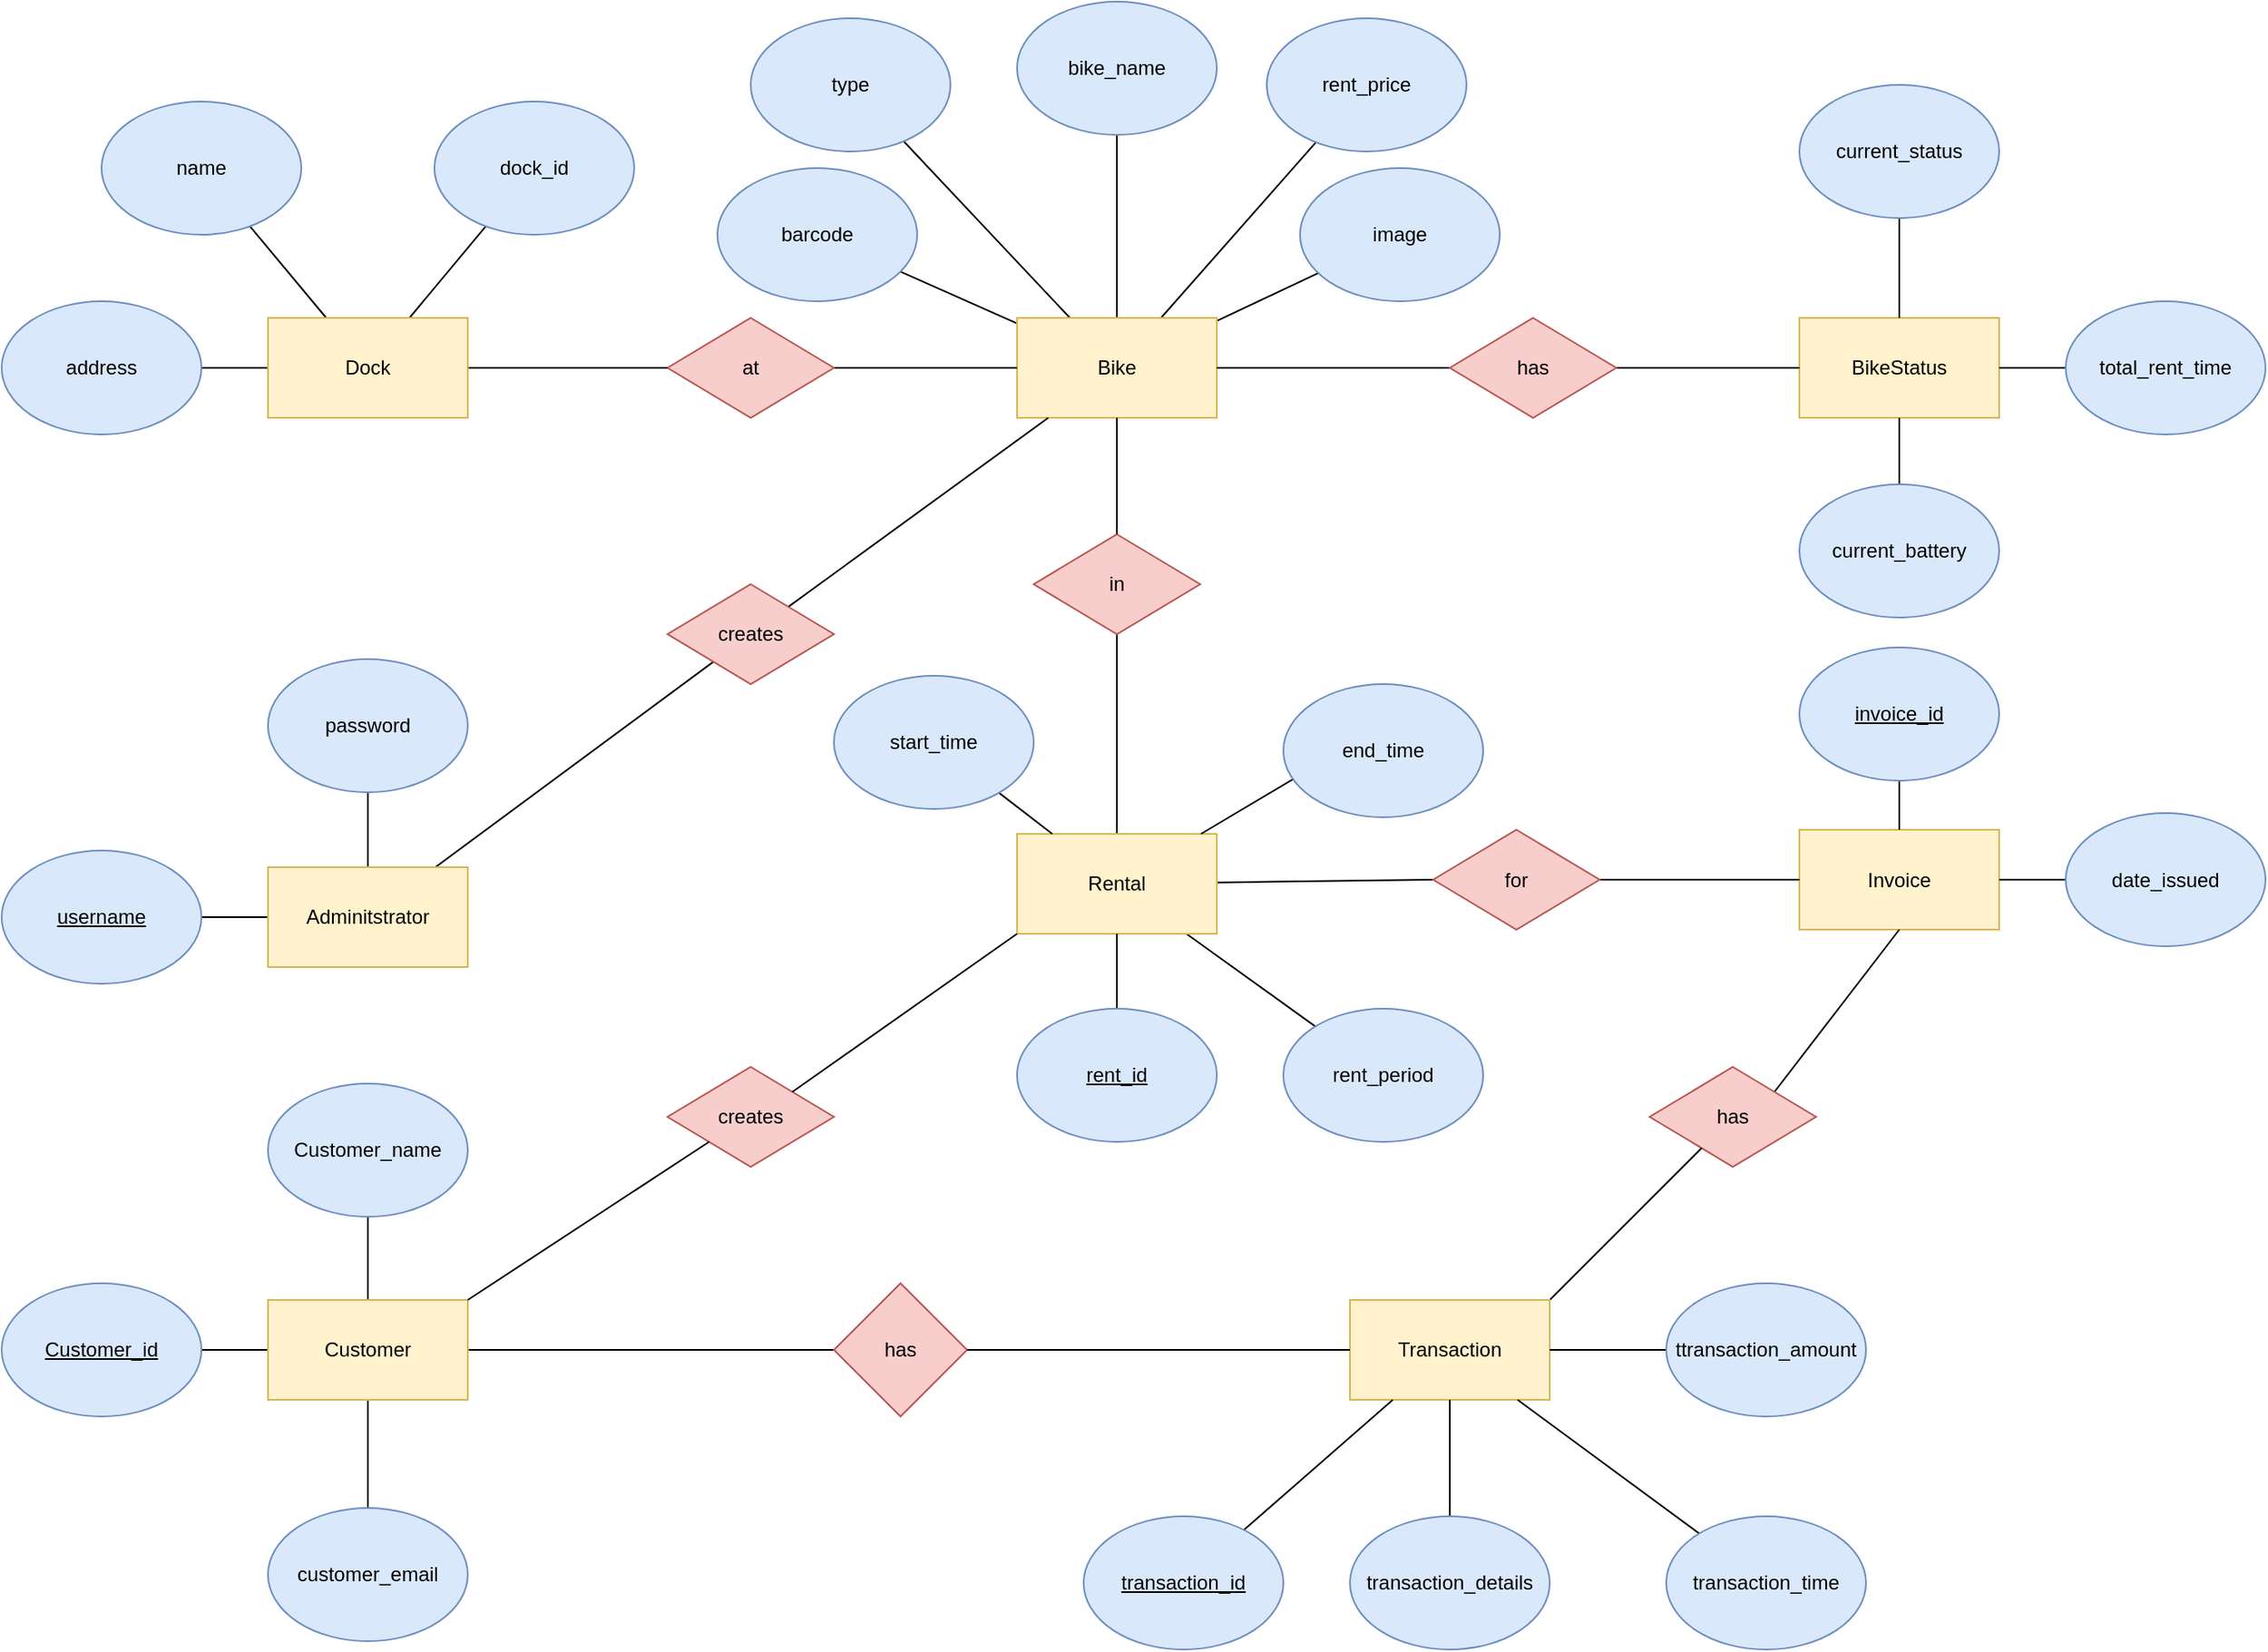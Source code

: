 <mxfile version="20.7.4" type="device"><diagram id="4WY58jqWrV6TV_zi2kt6" name="Trang-1"><mxGraphModel dx="1356" dy="830" grid="1" gridSize="10" guides="1" tooltips="1" connect="1" arrows="1" fold="1" page="1" pageScale="1" pageWidth="1500" pageHeight="1100" math="0" shadow="0"><root><mxCell id="0"/><mxCell id="1" parent="0"/><mxCell id="laJetE722SkPfjYl6kxe-11" style="edgeStyle=none;rounded=0;orthogonalLoop=1;jettySize=auto;html=1;endArrow=none;endFill=0;" parent="1" source="laJetE722SkPfjYl6kxe-1" target="laJetE722SkPfjYl6kxe-3" edge="1"><mxGeometry relative="1" as="geometry"/></mxCell><mxCell id="laJetE722SkPfjYl6kxe-1" value="password" style="ellipse;whiteSpace=wrap;html=1;fillColor=#dae8fc;strokeColor=#6c8ebf;" parent="1" vertex="1"><mxGeometry x="240" y="445" width="120" height="80" as="geometry"/></mxCell><mxCell id="laJetE722SkPfjYl6kxe-12" style="edgeStyle=none;rounded=0;orthogonalLoop=1;jettySize=auto;html=1;endArrow=none;endFill=0;" parent="1" source="laJetE722SkPfjYl6kxe-2" target="laJetE722SkPfjYl6kxe-3" edge="1"><mxGeometry relative="1" as="geometry"/></mxCell><mxCell id="laJetE722SkPfjYl6kxe-2" value="&lt;u&gt;username&lt;/u&gt;" style="ellipse;whiteSpace=wrap;html=1;fillColor=#dae8fc;strokeColor=#6c8ebf;" parent="1" vertex="1"><mxGeometry x="80" y="560" width="120" height="80" as="geometry"/></mxCell><mxCell id="laJetE722SkPfjYl6kxe-5" style="edgeStyle=none;rounded=0;orthogonalLoop=1;jettySize=auto;html=1;strokeColor=none;" parent="1" source="laJetE722SkPfjYl6kxe-3" target="laJetE722SkPfjYl6kxe-2" edge="1"><mxGeometry relative="1" as="geometry"/></mxCell><mxCell id="laJetE722SkPfjYl6kxe-9" style="edgeStyle=none;rounded=0;orthogonalLoop=1;jettySize=auto;html=1;strokeColor=none;" parent="1" source="laJetE722SkPfjYl6kxe-3" target="laJetE722SkPfjYl6kxe-7" edge="1"><mxGeometry relative="1" as="geometry"/></mxCell><mxCell id="laJetE722SkPfjYl6kxe-13" style="edgeStyle=none;rounded=0;orthogonalLoop=1;jettySize=auto;html=1;endArrow=none;endFill=0;" parent="1" source="laJetE722SkPfjYl6kxe-3" target="laJetE722SkPfjYl6kxe-7" edge="1"><mxGeometry relative="1" as="geometry"/></mxCell><mxCell id="laJetE722SkPfjYl6kxe-3" value="Adminitstrator" style="rounded=0;whiteSpace=wrap;html=1;fillColor=#fff2cc;strokeColor=#d6b656;" parent="1" vertex="1"><mxGeometry x="240" y="570" width="120" height="60" as="geometry"/></mxCell><mxCell id="laJetE722SkPfjYl6kxe-24" style="edgeStyle=none;rounded=0;orthogonalLoop=1;jettySize=auto;html=1;endArrow=none;endFill=0;" parent="1" source="laJetE722SkPfjYl6kxe-6" target="laJetE722SkPfjYl6kxe-17" edge="1"><mxGeometry relative="1" as="geometry"/></mxCell><mxCell id="laJetE722SkPfjYl6kxe-25" style="edgeStyle=none;rounded=0;orthogonalLoop=1;jettySize=auto;html=1;endArrow=none;endFill=0;" parent="1" source="laJetE722SkPfjYl6kxe-6" target="laJetE722SkPfjYl6kxe-15" edge="1"><mxGeometry relative="1" as="geometry"/></mxCell><mxCell id="laJetE722SkPfjYl6kxe-26" style="edgeStyle=none;rounded=0;orthogonalLoop=1;jettySize=auto;html=1;endArrow=none;endFill=0;" parent="1" source="laJetE722SkPfjYl6kxe-6" target="laJetE722SkPfjYl6kxe-16" edge="1"><mxGeometry relative="1" as="geometry"/></mxCell><mxCell id="laJetE722SkPfjYl6kxe-27" style="edgeStyle=none;rounded=0;orthogonalLoop=1;jettySize=auto;html=1;endArrow=none;endFill=0;" parent="1" source="laJetE722SkPfjYl6kxe-6" target="laJetE722SkPfjYl6kxe-21" edge="1"><mxGeometry relative="1" as="geometry"/></mxCell><mxCell id="laJetE722SkPfjYl6kxe-28" style="edgeStyle=none;rounded=0;orthogonalLoop=1;jettySize=auto;html=1;endArrow=none;endFill=0;" parent="1" source="laJetE722SkPfjYl6kxe-6" target="laJetE722SkPfjYl6kxe-20" edge="1"><mxGeometry relative="1" as="geometry"/></mxCell><mxCell id="laJetE722SkPfjYl6kxe-55" style="edgeStyle=none;rounded=0;orthogonalLoop=1;jettySize=auto;html=1;endArrow=none;endFill=0;startArrow=none;" parent="1" source="laJetE722SkPfjYl6kxe-56" target="laJetE722SkPfjYl6kxe-54" edge="1"><mxGeometry relative="1" as="geometry"/></mxCell><mxCell id="laJetE722SkPfjYl6kxe-6" value="Bike" style="rounded=0;whiteSpace=wrap;html=1;fillColor=#fff2cc;strokeColor=#d6b656;" parent="1" vertex="1"><mxGeometry x="690" y="240" width="120" height="60" as="geometry"/></mxCell><mxCell id="laJetE722SkPfjYl6kxe-14" style="edgeStyle=none;rounded=0;orthogonalLoop=1;jettySize=auto;html=1;endArrow=none;endFill=0;" parent="1" source="laJetE722SkPfjYl6kxe-7" target="laJetE722SkPfjYl6kxe-6" edge="1"><mxGeometry relative="1" as="geometry"/></mxCell><mxCell id="laJetE722SkPfjYl6kxe-7" value="creates" style="rhombus;whiteSpace=wrap;html=1;fillColor=#f8cecc;strokeColor=#b85450;" parent="1" vertex="1"><mxGeometry x="480" y="400" width="100" height="60" as="geometry"/></mxCell><mxCell id="laJetE722SkPfjYl6kxe-15" value="type" style="ellipse;whiteSpace=wrap;html=1;fillColor=#dae8fc;strokeColor=#6c8ebf;" parent="1" vertex="1"><mxGeometry x="530" y="60" width="120" height="80" as="geometry"/></mxCell><mxCell id="laJetE722SkPfjYl6kxe-16" value="bike_name" style="ellipse;whiteSpace=wrap;html=1;fillColor=#dae8fc;strokeColor=#6c8ebf;" parent="1" vertex="1"><mxGeometry x="690" y="50" width="120" height="80" as="geometry"/></mxCell><mxCell id="laJetE722SkPfjYl6kxe-17" value="barcode" style="ellipse;whiteSpace=wrap;html=1;fillColor=#dae8fc;strokeColor=#6c8ebf;" parent="1" vertex="1"><mxGeometry x="510" y="150" width="120" height="80" as="geometry"/></mxCell><mxCell id="laJetE722SkPfjYl6kxe-20" value="image" style="ellipse;whiteSpace=wrap;html=1;fillColor=#dae8fc;strokeColor=#6c8ebf;" parent="1" vertex="1"><mxGeometry x="860" y="150" width="120" height="80" as="geometry"/></mxCell><mxCell id="laJetE722SkPfjYl6kxe-21" value="rent_price" style="ellipse;whiteSpace=wrap;html=1;fillColor=#dae8fc;strokeColor=#6c8ebf;" parent="1" vertex="1"><mxGeometry x="840" y="60" width="120" height="80" as="geometry"/></mxCell><mxCell id="laJetE722SkPfjYl6kxe-31" style="edgeStyle=none;rounded=0;orthogonalLoop=1;jettySize=auto;html=1;endArrow=none;endFill=0;" parent="1" source="laJetE722SkPfjYl6kxe-30" target="laJetE722SkPfjYl6kxe-6" edge="1"><mxGeometry relative="1" as="geometry"/></mxCell><mxCell id="laJetE722SkPfjYl6kxe-30" value="at" style="rhombus;whiteSpace=wrap;html=1;fillColor=#f8cecc;strokeColor=#b85450;" parent="1" vertex="1"><mxGeometry x="480" y="240" width="100" height="60" as="geometry"/></mxCell><mxCell id="laJetE722SkPfjYl6kxe-33" style="edgeStyle=none;rounded=0;orthogonalLoop=1;jettySize=auto;html=1;endArrow=none;endFill=0;exitX=1;exitY=0.5;exitDx=0;exitDy=0;" parent="1" source="laJetE722SkPfjYl6kxe-32" target="laJetE722SkPfjYl6kxe-30" edge="1"><mxGeometry relative="1" as="geometry"/></mxCell><mxCell id="laJetE722SkPfjYl6kxe-37" style="edgeStyle=none;rounded=0;orthogonalLoop=1;jettySize=auto;html=1;endArrow=none;endFill=0;" parent="1" source="laJetE722SkPfjYl6kxe-32" target="laJetE722SkPfjYl6kxe-34" edge="1"><mxGeometry relative="1" as="geometry"/></mxCell><mxCell id="laJetE722SkPfjYl6kxe-38" style="edgeStyle=none;rounded=0;orthogonalLoop=1;jettySize=auto;html=1;entryX=1;entryY=0.5;entryDx=0;entryDy=0;endArrow=none;endFill=0;" parent="1" source="laJetE722SkPfjYl6kxe-32" target="laJetE722SkPfjYl6kxe-35" edge="1"><mxGeometry relative="1" as="geometry"/></mxCell><mxCell id="laJetE722SkPfjYl6kxe-39" style="edgeStyle=none;rounded=0;orthogonalLoop=1;jettySize=auto;html=1;endArrow=none;endFill=0;" parent="1" source="laJetE722SkPfjYl6kxe-32" target="laJetE722SkPfjYl6kxe-36" edge="1"><mxGeometry relative="1" as="geometry"/></mxCell><mxCell id="laJetE722SkPfjYl6kxe-32" value="Dock" style="rounded=0;whiteSpace=wrap;html=1;fillColor=#fff2cc;strokeColor=#d6b656;" parent="1" vertex="1"><mxGeometry x="240" y="240" width="120" height="60" as="geometry"/></mxCell><mxCell id="laJetE722SkPfjYl6kxe-34" value="name" style="ellipse;whiteSpace=wrap;html=1;fillColor=#dae8fc;strokeColor=#6c8ebf;" parent="1" vertex="1"><mxGeometry x="140" y="110" width="120" height="80" as="geometry"/></mxCell><mxCell id="laJetE722SkPfjYl6kxe-35" value="address" style="ellipse;whiteSpace=wrap;html=1;fillColor=#dae8fc;strokeColor=#6c8ebf;" parent="1" vertex="1"><mxGeometry x="80" y="230" width="120" height="80" as="geometry"/></mxCell><mxCell id="laJetE722SkPfjYl6kxe-36" value="dock_id" style="ellipse;whiteSpace=wrap;html=1;fillColor=#dae8fc;strokeColor=#6c8ebf;" parent="1" vertex="1"><mxGeometry x="340" y="110" width="120" height="80" as="geometry"/></mxCell><mxCell id="laJetE722SkPfjYl6kxe-40" value="BikeStatus" style="rounded=0;whiteSpace=wrap;html=1;fillColor=#fff2cc;strokeColor=#d6b656;" parent="1" vertex="1"><mxGeometry x="1160" y="240" width="120" height="60" as="geometry"/></mxCell><mxCell id="laJetE722SkPfjYl6kxe-44" style="edgeStyle=none;rounded=0;orthogonalLoop=1;jettySize=auto;html=1;endArrow=none;endFill=0;" parent="1" source="laJetE722SkPfjYl6kxe-41" target="laJetE722SkPfjYl6kxe-6" edge="1"><mxGeometry relative="1" as="geometry"/></mxCell><mxCell id="laJetE722SkPfjYl6kxe-45" style="edgeStyle=none;rounded=0;orthogonalLoop=1;jettySize=auto;html=1;endArrow=none;endFill=0;" parent="1" source="laJetE722SkPfjYl6kxe-41" target="laJetE722SkPfjYl6kxe-40" edge="1"><mxGeometry relative="1" as="geometry"/></mxCell><mxCell id="laJetE722SkPfjYl6kxe-41" value="has" style="rhombus;whiteSpace=wrap;html=1;fillColor=#f8cecc;strokeColor=#b85450;" parent="1" vertex="1"><mxGeometry x="950" y="240" width="100" height="60" as="geometry"/></mxCell><mxCell id="laJetE722SkPfjYl6kxe-49" style="edgeStyle=none;rounded=0;orthogonalLoop=1;jettySize=auto;html=1;endArrow=none;endFill=0;" parent="1" source="laJetE722SkPfjYl6kxe-46" target="laJetE722SkPfjYl6kxe-40" edge="1"><mxGeometry relative="1" as="geometry"/></mxCell><mxCell id="laJetE722SkPfjYl6kxe-46" value="current_battery" style="ellipse;whiteSpace=wrap;html=1;fillColor=#dae8fc;strokeColor=#6c8ebf;" parent="1" vertex="1"><mxGeometry x="1160" y="340" width="120" height="80" as="geometry"/></mxCell><mxCell id="laJetE722SkPfjYl6kxe-51" style="edgeStyle=none;rounded=0;orthogonalLoop=1;jettySize=auto;html=1;endArrow=none;endFill=0;" parent="1" source="laJetE722SkPfjYl6kxe-50" target="laJetE722SkPfjYl6kxe-40" edge="1"><mxGeometry relative="1" as="geometry"/></mxCell><mxCell id="laJetE722SkPfjYl6kxe-50" value="current_status" style="ellipse;whiteSpace=wrap;html=1;fillColor=#dae8fc;strokeColor=#6c8ebf;" parent="1" vertex="1"><mxGeometry x="1160" y="100" width="120" height="80" as="geometry"/></mxCell><mxCell id="laJetE722SkPfjYl6kxe-53" style="edgeStyle=none;rounded=0;orthogonalLoop=1;jettySize=auto;html=1;endArrow=none;endFill=0;" parent="1" source="laJetE722SkPfjYl6kxe-52" target="laJetE722SkPfjYl6kxe-40" edge="1"><mxGeometry relative="1" as="geometry"/></mxCell><mxCell id="laJetE722SkPfjYl6kxe-52" value="total_rent_time" style="ellipse;whiteSpace=wrap;html=1;fillColor=#dae8fc;strokeColor=#6c8ebf;" parent="1" vertex="1"><mxGeometry x="1320" y="230" width="120" height="80" as="geometry"/></mxCell><mxCell id="laJetE722SkPfjYl6kxe-66" style="edgeStyle=none;rounded=0;orthogonalLoop=1;jettySize=auto;html=1;endArrow=none;endFill=0;" parent="1" source="laJetE722SkPfjYl6kxe-54" target="laJetE722SkPfjYl6kxe-63" edge="1"><mxGeometry relative="1" as="geometry"/></mxCell><mxCell id="laJetE722SkPfjYl6kxe-72" style="edgeStyle=none;rounded=0;orthogonalLoop=1;jettySize=auto;html=1;endArrow=none;endFill=0;entryX=0;entryY=0.5;entryDx=0;entryDy=0;" parent="1" source="laJetE722SkPfjYl6kxe-54" target="laJetE722SkPfjYl6kxe-71" edge="1"><mxGeometry relative="1" as="geometry"><mxPoint x="940" y="580" as="targetPoint"/></mxGeometry></mxCell><mxCell id="laJetE722SkPfjYl6kxe-54" value="Rental" style="rounded=0;whiteSpace=wrap;html=1;fillColor=#fff2cc;strokeColor=#d6b656;" parent="1" vertex="1"><mxGeometry x="690" y="550" width="120" height="60" as="geometry"/></mxCell><mxCell id="laJetE722SkPfjYl6kxe-56" value="in" style="rhombus;whiteSpace=wrap;html=1;fillColor=#f8cecc;strokeColor=#b85450;" parent="1" vertex="1"><mxGeometry x="700" y="370" width="100" height="60" as="geometry"/></mxCell><mxCell id="laJetE722SkPfjYl6kxe-57" value="" style="edgeStyle=none;rounded=0;orthogonalLoop=1;jettySize=auto;html=1;endArrow=none;endFill=0;" parent="1" source="laJetE722SkPfjYl6kxe-6" target="laJetE722SkPfjYl6kxe-56" edge="1"><mxGeometry relative="1" as="geometry"><mxPoint x="810" y="290.571" as="sourcePoint"/><mxPoint x="1100" y="390" as="targetPoint"/></mxGeometry></mxCell><mxCell id="laJetE722SkPfjYl6kxe-68" style="edgeStyle=none;rounded=0;orthogonalLoop=1;jettySize=auto;html=1;endArrow=none;endFill=0;" parent="1" source="laJetE722SkPfjYl6kxe-61" target="laJetE722SkPfjYl6kxe-54" edge="1"><mxGeometry relative="1" as="geometry"/></mxCell><mxCell id="laJetE722SkPfjYl6kxe-61" value="start_time" style="ellipse;whiteSpace=wrap;html=1;fillColor=#dae8fc;strokeColor=#6c8ebf;" parent="1" vertex="1"><mxGeometry x="580" y="455" width="120" height="80" as="geometry"/></mxCell><mxCell id="laJetE722SkPfjYl6kxe-67" style="edgeStyle=none;rounded=0;orthogonalLoop=1;jettySize=auto;html=1;endArrow=none;endFill=0;" parent="1" target="laJetE722SkPfjYl6kxe-54" edge="1"><mxGeometry relative="1" as="geometry"><mxPoint x="865.155" y="511.575" as="sourcePoint"/></mxGeometry></mxCell><mxCell id="laJetE722SkPfjYl6kxe-62" value="end_time" style="ellipse;whiteSpace=wrap;html=1;fillColor=#dae8fc;strokeColor=#6c8ebf;" parent="1" vertex="1"><mxGeometry x="850" y="460" width="120" height="80" as="geometry"/></mxCell><mxCell id="laJetE722SkPfjYl6kxe-63" value="rent_period" style="ellipse;whiteSpace=wrap;html=1;fillColor=#dae8fc;strokeColor=#6c8ebf;" parent="1" vertex="1"><mxGeometry x="850" y="655" width="120" height="80" as="geometry"/></mxCell><mxCell id="laJetE722SkPfjYl6kxe-65" style="edgeStyle=none;rounded=0;orthogonalLoop=1;jettySize=auto;html=1;endArrow=none;endFill=0;" parent="1" source="laJetE722SkPfjYl6kxe-64" target="laJetE722SkPfjYl6kxe-54" edge="1"><mxGeometry relative="1" as="geometry"/></mxCell><mxCell id="laJetE722SkPfjYl6kxe-64" value="&lt;u&gt;rent_id&lt;/u&gt;" style="ellipse;whiteSpace=wrap;html=1;fillColor=#dae8fc;strokeColor=#6c8ebf;" parent="1" vertex="1"><mxGeometry x="690" y="655" width="120" height="80" as="geometry"/></mxCell><mxCell id="laJetE722SkPfjYl6kxe-69" style="edgeStyle=none;rounded=0;orthogonalLoop=1;jettySize=auto;html=1;exitX=0.75;exitY=0;exitDx=0;exitDy=0;endArrow=none;endFill=0;" parent="1" source="laJetE722SkPfjYl6kxe-54" target="laJetE722SkPfjYl6kxe-54" edge="1"><mxGeometry relative="1" as="geometry"/></mxCell><mxCell id="laJetE722SkPfjYl6kxe-70" value="Invoice" style="rounded=0;whiteSpace=wrap;html=1;fillColor=#fff2cc;strokeColor=#d6b656;" parent="1" vertex="1"><mxGeometry x="1160" y="547.5" width="120" height="60" as="geometry"/></mxCell><mxCell id="laJetE722SkPfjYl6kxe-73" style="edgeStyle=none;rounded=0;orthogonalLoop=1;jettySize=auto;html=1;endArrow=none;endFill=0;" parent="1" source="laJetE722SkPfjYl6kxe-71" target="laJetE722SkPfjYl6kxe-70" edge="1"><mxGeometry relative="1" as="geometry"/></mxCell><mxCell id="laJetE722SkPfjYl6kxe-71" value="for" style="rhombus;whiteSpace=wrap;html=1;fillColor=#f8cecc;strokeColor=#b85450;" parent="1" vertex="1"><mxGeometry x="940" y="547.5" width="100" height="60" as="geometry"/></mxCell><mxCell id="laJetE722SkPfjYl6kxe-77" style="edgeStyle=none;rounded=0;orthogonalLoop=1;jettySize=auto;html=1;endArrow=none;endFill=0;" parent="1" source="laJetE722SkPfjYl6kxe-74" target="laJetE722SkPfjYl6kxe-70" edge="1"><mxGeometry relative="1" as="geometry"/></mxCell><mxCell id="laJetE722SkPfjYl6kxe-74" value="date_issued" style="ellipse;whiteSpace=wrap;html=1;fillColor=#dae8fc;strokeColor=#6c8ebf;" parent="1" vertex="1"><mxGeometry x="1320" y="537.5" width="120" height="80" as="geometry"/></mxCell><mxCell id="laJetE722SkPfjYl6kxe-76" style="edgeStyle=none;rounded=0;orthogonalLoop=1;jettySize=auto;html=1;endArrow=none;endFill=0;" parent="1" source="laJetE722SkPfjYl6kxe-75" target="laJetE722SkPfjYl6kxe-70" edge="1"><mxGeometry relative="1" as="geometry"/></mxCell><mxCell id="laJetE722SkPfjYl6kxe-75" value="&lt;u&gt;invoice_id&lt;/u&gt;" style="ellipse;whiteSpace=wrap;html=1;fillColor=#dae8fc;strokeColor=#6c8ebf;" parent="1" vertex="1"><mxGeometry x="1160" y="438" width="120" height="80" as="geometry"/></mxCell><mxCell id="laJetE722SkPfjYl6kxe-79" style="edgeStyle=none;rounded=0;orthogonalLoop=1;jettySize=auto;html=1;endArrow=none;endFill=0;entryX=0.5;entryY=1;entryDx=0;entryDy=0;exitX=1;exitY=0;exitDx=0;exitDy=0;" parent="1" source="laJetE722SkPfjYl6kxe-78" target="laJetE722SkPfjYl6kxe-70" edge="1"><mxGeometry relative="1" as="geometry"><mxPoint x="1111.311" y="695.287" as="sourcePoint"/></mxGeometry></mxCell><mxCell id="laJetE722SkPfjYl6kxe-78" value="has" style="rhombus;whiteSpace=wrap;html=1;fillColor=#f8cecc;strokeColor=#b85450;" parent="1" vertex="1"><mxGeometry x="1070" y="690" width="100" height="60" as="geometry"/></mxCell><mxCell id="laJetE722SkPfjYl6kxe-81" style="edgeStyle=none;rounded=0;orthogonalLoop=1;jettySize=auto;html=1;endArrow=none;endFill=0;exitX=1;exitY=0;exitDx=0;exitDy=0;" parent="1" source="laJetE722SkPfjYl6kxe-80" target="laJetE722SkPfjYl6kxe-78" edge="1"><mxGeometry relative="1" as="geometry"/></mxCell><mxCell id="laJetE722SkPfjYl6kxe-80" value="Transaction" style="rounded=0;whiteSpace=wrap;html=1;fillColor=#fff2cc;strokeColor=#d6b656;" parent="1" vertex="1"><mxGeometry x="890" y="830" width="120" height="60" as="geometry"/></mxCell><mxCell id="laJetE722SkPfjYl6kxe-86" style="edgeStyle=none;rounded=0;orthogonalLoop=1;jettySize=auto;html=1;endArrow=none;endFill=0;" parent="1" source="laJetE722SkPfjYl6kxe-82" target="laJetE722SkPfjYl6kxe-80" edge="1"><mxGeometry relative="1" as="geometry"/></mxCell><mxCell id="laJetE722SkPfjYl6kxe-82" value="ttransaction_amount" style="ellipse;whiteSpace=wrap;html=1;fillColor=#dae8fc;strokeColor=#6c8ebf;" parent="1" vertex="1"><mxGeometry x="1080" y="820" width="120" height="80" as="geometry"/></mxCell><mxCell id="laJetE722SkPfjYl6kxe-87" style="edgeStyle=none;rounded=0;orthogonalLoop=1;jettySize=auto;html=1;endArrow=none;endFill=0;" parent="1" source="laJetE722SkPfjYl6kxe-83" target="laJetE722SkPfjYl6kxe-80" edge="1"><mxGeometry relative="1" as="geometry"/></mxCell><mxCell id="laJetE722SkPfjYl6kxe-83" value="transaction_time" style="ellipse;whiteSpace=wrap;html=1;fillColor=#dae8fc;strokeColor=#6c8ebf;" parent="1" vertex="1"><mxGeometry x="1080" y="960" width="120" height="80" as="geometry"/></mxCell><mxCell id="laJetE722SkPfjYl6kxe-88" style="edgeStyle=none;rounded=0;orthogonalLoop=1;jettySize=auto;html=1;endArrow=none;endFill=0;" parent="1" source="laJetE722SkPfjYl6kxe-84" target="laJetE722SkPfjYl6kxe-80" edge="1"><mxGeometry relative="1" as="geometry"/></mxCell><mxCell id="laJetE722SkPfjYl6kxe-84" value="&lt;u&gt;transaction_id&lt;/u&gt;" style="ellipse;whiteSpace=wrap;html=1;fillColor=#dae8fc;strokeColor=#6c8ebf;" parent="1" vertex="1"><mxGeometry x="730" y="960" width="120" height="80" as="geometry"/></mxCell><mxCell id="laJetE722SkPfjYl6kxe-89" style="edgeStyle=none;rounded=0;orthogonalLoop=1;jettySize=auto;html=1;endArrow=none;endFill=0;" parent="1" source="laJetE722SkPfjYl6kxe-85" target="laJetE722SkPfjYl6kxe-80" edge="1"><mxGeometry relative="1" as="geometry"/></mxCell><mxCell id="laJetE722SkPfjYl6kxe-85" value="transaction_details" style="ellipse;whiteSpace=wrap;html=1;fillColor=#dae8fc;strokeColor=#6c8ebf;" parent="1" vertex="1"><mxGeometry x="890" y="960" width="120" height="80" as="geometry"/></mxCell><mxCell id="lcatah96ESu4dhPbsMrV-9" style="edgeStyle=orthogonalEdgeStyle;rounded=0;orthogonalLoop=1;jettySize=auto;html=1;exitX=0.5;exitY=0;exitDx=0;exitDy=0;entryX=0.5;entryY=1;entryDx=0;entryDy=0;endArrow=none;endFill=0;" edge="1" parent="1" source="lcatah96ESu4dhPbsMrV-1" target="lcatah96ESu4dhPbsMrV-6"><mxGeometry relative="1" as="geometry"/></mxCell><mxCell id="lcatah96ESu4dhPbsMrV-11" style="edgeStyle=orthogonalEdgeStyle;rounded=0;orthogonalLoop=1;jettySize=auto;html=1;exitX=0.5;exitY=1;exitDx=0;exitDy=0;entryX=0.5;entryY=0;entryDx=0;entryDy=0;endArrow=none;endFill=0;" edge="1" parent="1" source="lcatah96ESu4dhPbsMrV-1" target="lcatah96ESu4dhPbsMrV-7"><mxGeometry relative="1" as="geometry"/></mxCell><mxCell id="lcatah96ESu4dhPbsMrV-19" style="edgeStyle=orthogonalEdgeStyle;rounded=0;orthogonalLoop=1;jettySize=auto;html=1;exitX=1;exitY=0.5;exitDx=0;exitDy=0;entryX=0;entryY=0.5;entryDx=0;entryDy=0;endArrow=none;endFill=0;" edge="1" parent="1" source="lcatah96ESu4dhPbsMrV-1" target="lcatah96ESu4dhPbsMrV-18"><mxGeometry relative="1" as="geometry"/></mxCell><mxCell id="lcatah96ESu4dhPbsMrV-22" style="edgeStyle=orthogonalEdgeStyle;rounded=0;orthogonalLoop=1;jettySize=auto;html=1;exitX=0;exitY=0.5;exitDx=0;exitDy=0;entryX=1;entryY=0.5;entryDx=0;entryDy=0;endArrow=none;endFill=0;" edge="1" parent="1" source="lcatah96ESu4dhPbsMrV-1" target="lcatah96ESu4dhPbsMrV-8"><mxGeometry relative="1" as="geometry"/></mxCell><mxCell id="lcatah96ESu4dhPbsMrV-1" value="Customer" style="rounded=0;whiteSpace=wrap;html=1;fillColor=#fff2cc;strokeColor=#d6b656;" vertex="1" parent="1"><mxGeometry x="240" y="830" width="120" height="60" as="geometry"/></mxCell><mxCell id="lcatah96ESu4dhPbsMrV-6" value="Customer_name" style="ellipse;whiteSpace=wrap;html=1;fillColor=#dae8fc;strokeColor=#6c8ebf;" vertex="1" parent="1"><mxGeometry x="240" y="700" width="120" height="80" as="geometry"/></mxCell><mxCell id="lcatah96ESu4dhPbsMrV-7" value="customer_email" style="ellipse;whiteSpace=wrap;html=1;fillColor=#dae8fc;strokeColor=#6c8ebf;" vertex="1" parent="1"><mxGeometry x="240" y="955" width="120" height="80" as="geometry"/></mxCell><mxCell id="lcatah96ESu4dhPbsMrV-8" value="Customer_id" style="ellipse;whiteSpace=wrap;html=1;fillColor=#dae8fc;strokeColor=#6c8ebf;fontStyle=4" vertex="1" parent="1"><mxGeometry x="80" y="820" width="120" height="80" as="geometry"/></mxCell><mxCell id="lcatah96ESu4dhPbsMrV-12" value="creates" style="rhombus;whiteSpace=wrap;html=1;fillColor=#f8cecc;strokeColor=#b85450;" vertex="1" parent="1"><mxGeometry x="480" y="690" width="100" height="60" as="geometry"/></mxCell><mxCell id="lcatah96ESu4dhPbsMrV-16" value="" style="endArrow=none;html=1;rounded=0;exitX=1;exitY=0;exitDx=0;exitDy=0;entryX=0;entryY=1;entryDx=0;entryDy=0;" edge="1" parent="1" source="lcatah96ESu4dhPbsMrV-1" target="lcatah96ESu4dhPbsMrV-12"><mxGeometry width="50" height="50" relative="1" as="geometry"><mxPoint x="620" y="710" as="sourcePoint"/><mxPoint x="670" y="660" as="targetPoint"/></mxGeometry></mxCell><mxCell id="lcatah96ESu4dhPbsMrV-17" value="" style="endArrow=none;html=1;rounded=0;exitX=1;exitY=0;exitDx=0;exitDy=0;entryX=0;entryY=1;entryDx=0;entryDy=0;" edge="1" parent="1" source="lcatah96ESu4dhPbsMrV-12" target="laJetE722SkPfjYl6kxe-54"><mxGeometry width="50" height="50" relative="1" as="geometry"><mxPoint x="555" y="690" as="sourcePoint"/><mxPoint x="670" y="645" as="targetPoint"/></mxGeometry></mxCell><mxCell id="lcatah96ESu4dhPbsMrV-18" value="has" style="rhombus;whiteSpace=wrap;html=1;fillColor=#f8cecc;strokeColor=#b85450;" vertex="1" parent="1"><mxGeometry x="580" y="820" width="80" height="80" as="geometry"/></mxCell><mxCell id="lcatah96ESu4dhPbsMrV-20" value="" style="endArrow=none;html=1;rounded=0;exitX=1;exitY=0.5;exitDx=0;exitDy=0;entryX=0;entryY=0.5;entryDx=0;entryDy=0;" edge="1" parent="1" source="lcatah96ESu4dhPbsMrV-18" target="laJetE722SkPfjYl6kxe-80"><mxGeometry width="50" height="50" relative="1" as="geometry"><mxPoint x="620" y="710" as="sourcePoint"/><mxPoint x="670" y="660" as="targetPoint"/></mxGeometry></mxCell></root></mxGraphModel></diagram></mxfile>